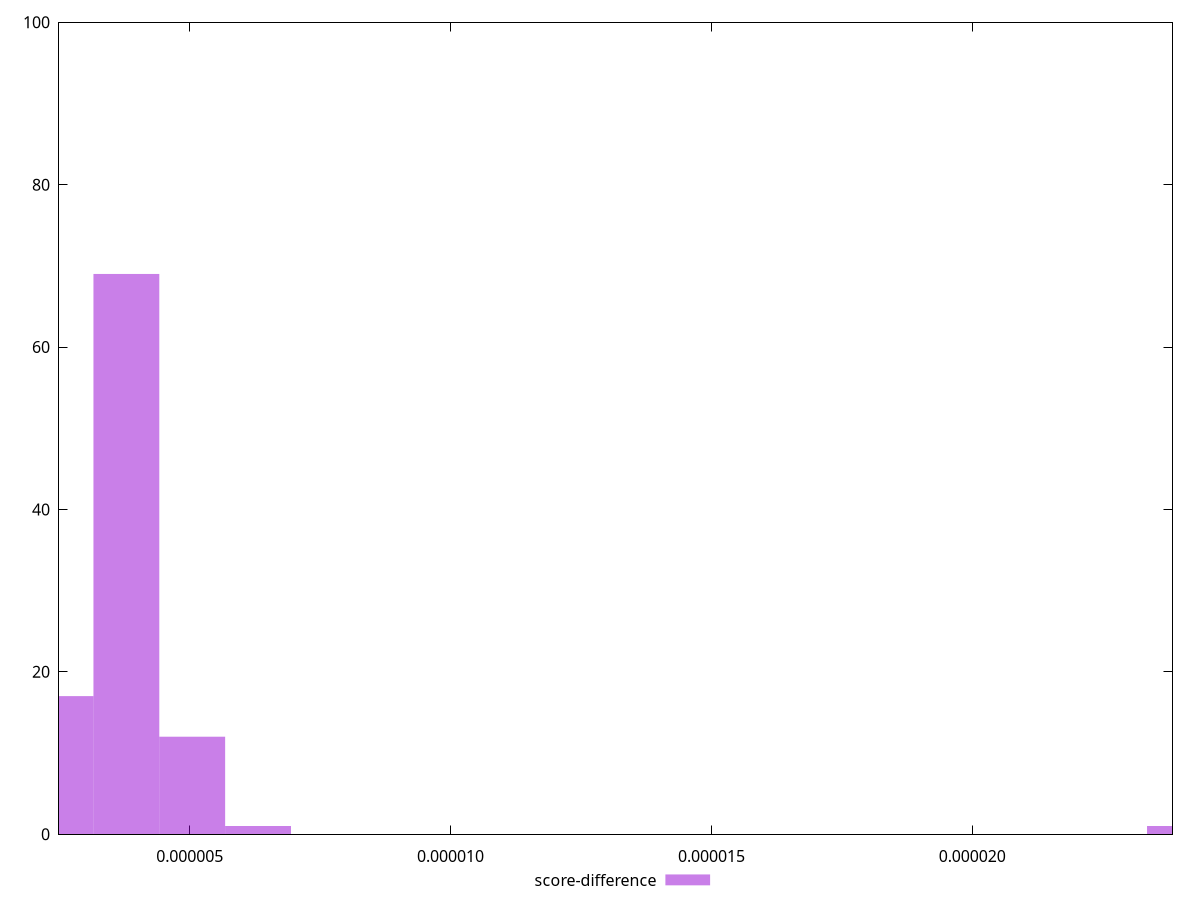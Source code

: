reset

$scoreDifference <<EOF
0.000002524051277727483 17
0.0000037860769165912245 69
0.000005048102555454966 12
0.000023978487138411088 1
0.0000063101281943187075 1
EOF

set key outside below
set boxwidth 0.0000012620256388637415
set xrange [0.0000024949445680544358:0.000023835456540832745]
set yrange [0:100]
set trange [0:100]
set style fill transparent solid 0.5 noborder
set terminal svg size 640, 490 enhanced background rgb 'white'
set output "reprap/mainthread-work-breakdown/samples/pages+cached+noexternal+nofonts+nosvg+noimg+nocss/score-difference/histogram.svg"

plot $scoreDifference title "score-difference" with boxes

reset
